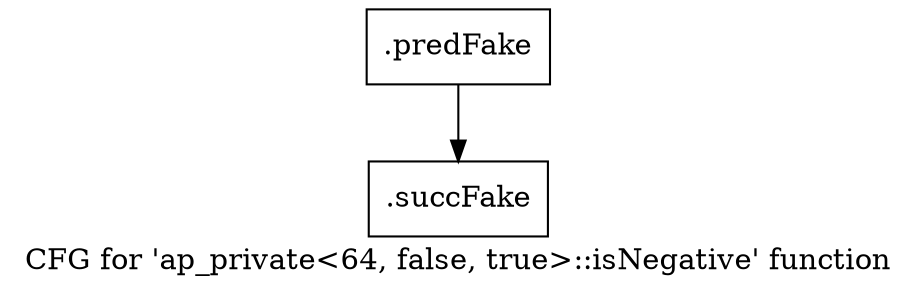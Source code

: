 digraph "CFG for 'ap_private\<64, false, true\>::isNegative' function" {
	label="CFG for 'ap_private\<64, false, true\>::isNegative' function";

	Node0x5efdf50 [shape=record,filename="",linenumber="",label="{.predFake}"];
	Node0x5efdf50 -> Node0x62f24e0[ callList="" memoryops="" filename="/mnt/xilinx/Vitis_HLS/2021.2/include/etc/ap_private.h" execusionnum="0"];
	Node0x62f24e0 [shape=record,filename="/mnt/xilinx/Vitis_HLS/2021.2/include/etc/ap_private.h",linenumber="1763",label="{.succFake}"];
}
